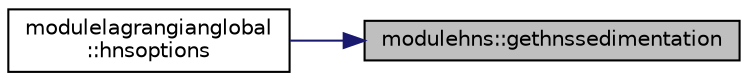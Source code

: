digraph "modulehns::gethnssedimentation"
{
 // LATEX_PDF_SIZE
  edge [fontname="Helvetica",fontsize="10",labelfontname="Helvetica",labelfontsize="10"];
  node [fontname="Helvetica",fontsize="10",shape=record];
  rankdir="RL";
  Node1 [label="modulehns::gethnssedimentation",height=0.2,width=0.4,color="black", fillcolor="grey75", style="filled", fontcolor="black",tooltip=" "];
  Node1 -> Node2 [dir="back",color="midnightblue",fontsize="10",style="solid",fontname="Helvetica"];
  Node2 [label="modulelagrangianglobal\l::hnsoptions",height=0.2,width=0.4,color="black", fillcolor="white", style="filled",URL="$namespacemodulelagrangianglobal.html#a262f7ae29a62989ca338ab8fa6acca79",tooltip=" "];
}
